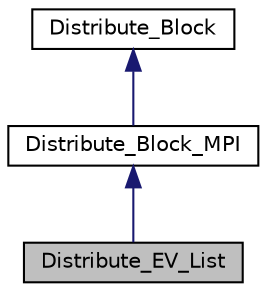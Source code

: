 digraph "Distribute_EV_List"
{
  edge [fontname="Helvetica",fontsize="10",labelfontname="Helvetica",labelfontsize="10"];
  node [fontname="Helvetica",fontsize="10",shape=record];
  Node1 [label="Distribute_EV_List",height=0.2,width=0.4,color="black", fillcolor="grey75", style="filled", fontcolor="black"];
  Node2 -> Node1 [dir="back",color="midnightblue",fontsize="10",style="solid",fontname="Helvetica"];
  Node2 [label="Distribute_Block_MPI",height=0.2,width=0.4,color="black", fillcolor="white", style="filled",URL="$classDistribute__Block__MPI.html"];
  Node3 -> Node2 [dir="back",color="midnightblue",fontsize="10",style="solid",fontname="Helvetica"];
  Node3 [label="Distribute_Block",height=0.2,width=0.4,color="black", fillcolor="white", style="filled",URL="$classDistribute__Block.html"];
}
